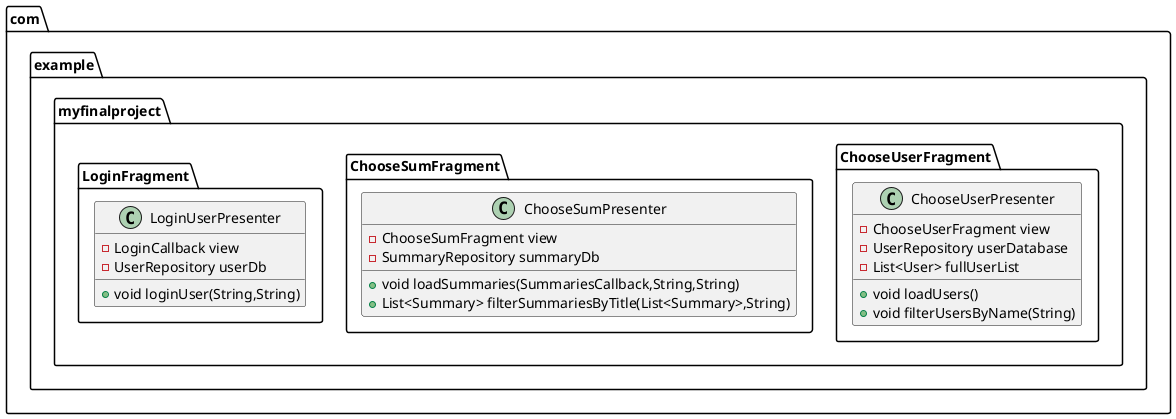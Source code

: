 @startuml
class com.example.myfinalproject.ChooseUserFragment.ChooseUserPresenter {
- ChooseUserFragment view
- UserRepository userDatabase
- List<User> fullUserList
+ void loadUsers()
+ void filterUsersByName(String)
}


class com.example.myfinalproject.ChooseSumFragment.ChooseSumPresenter {
- ChooseSumFragment view
- SummaryRepository summaryDb
+ void loadSummaries(SummariesCallback,String,String)
+ List<Summary> filterSummariesByTitle(List<Summary>,String)
}


class com.example.myfinalproject.LoginFragment.LoginUserPresenter {
- LoginCallback view
- UserRepository userDb
+ void loginUser(String,String)
}


@enduml
